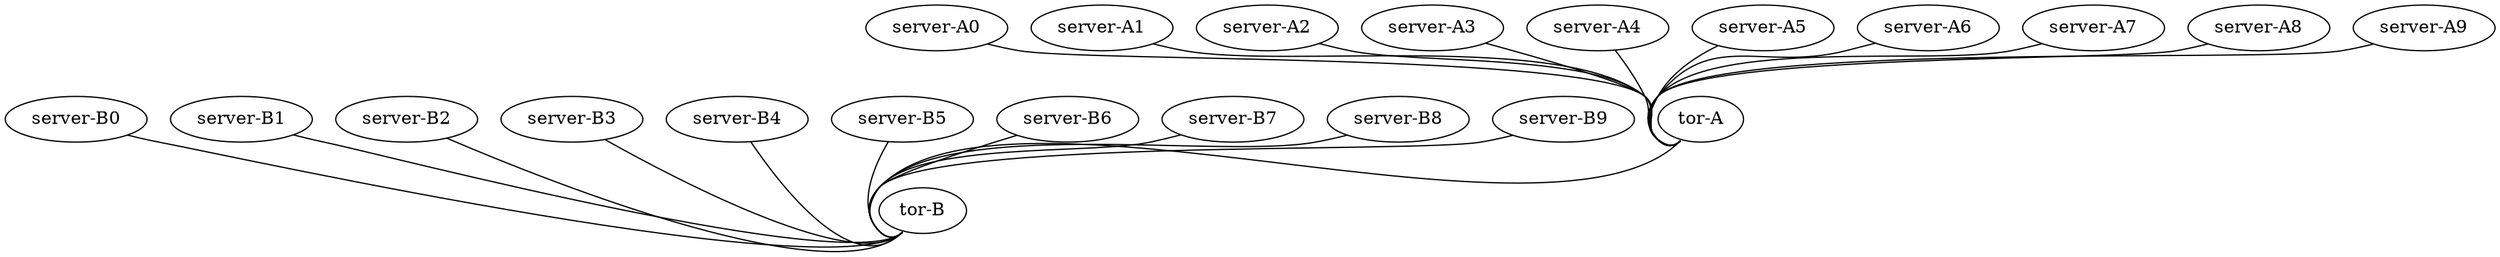 graph vx {
"tor-A" [function="leaf" vagrant="eth1" os="hashicorp/bionic64" version="1.0.282" memory="500" config="./helper_scripts/config_production_switch.sh" ]
"server-A0" [function="host" vagrant="eth3" os="hashicorp/bionic64" version="1.0.282" memory="500" config="./helper_scripts/config_production_server.sh" ]
"server-A1" [function="host" vagrant="eth3" os="hashicorp/bionic64" version="1.0.282" memory="500" config="./helper_scripts/config_production_server.sh" ]
"server-A2" [function="host" vagrant="eth3" os="hashicorp/bionic64" version="1.0.282" memory="500" config="./helper_scripts/config_production_server.sh" ]
"server-A3" [function="host" vagrant="eth3" os="hashicorp/bionic64" version="1.0.282" memory="500" config="./helper_scripts/config_production_server.sh" ]
"server-A4" [function="host" vagrant="eth3" os="hashicorp/bionic64" version="1.0.282" memory="500" config="./helper_scripts/config_production_server.sh" ]
"server-A5" [function="host" vagrant="eth3" os="hashicorp/bionic64" version="1.0.282" memory="500" config="./helper_scripts/config_production_server.sh" ]
"server-A6" [function="host" vagrant="eth3" os="hashicorp/bionic64" version="1.0.282" memory="500" config="./helper_scripts/config_production_server.sh" ]
"server-A7" [function="host" vagrant="eth3" os="hashicorp/bionic64" version="1.0.282" memory="500" config="./helper_scripts/config_production_server.sh" ]
"server-A8" [function="host" vagrant="eth3" os="hashicorp/bionic64" version="1.0.282" memory="500" config="./helper_scripts/config_production_server.sh" ]
"server-A9" [function="host" vagrant="eth3" os="hashicorp/bionic64" version="1.0.282" memory="500" config="./helper_scripts/config_production_server.sh" ]

"tor-B" [function="leaf" vagrant="eth1" os="hashicorp/bionic64" version="1.0.282" memory="500" config="./helper_scripts/config_production_switch.sh" ]
"server-B0" [function="host" vagrant="eth3" os="hashicorp/bionic64" version="1.0.282" memory="500" config="./helper_scripts/config_production_server.sh" ]
"server-B1" [function="host" vagrant="eth3" os="hashicorp/bionic64" version="1.0.282" memory="500" config="./helper_scripts/config_production_server.sh" ]
"server-B2" [function="host" vagrant="eth3" os="hashicorp/bionic64" version="1.0.282" memory="500" config="./helper_scripts/config_production_server.sh" ]
"server-B3" [function="host" vagrant="eth3" os="hashicorp/bionic64" version="1.0.282" memory="500" config="./helper_scripts/config_production_server.sh" ]
"server-B4" [function="host" vagrant="eth3" os="hashicorp/bionic64" version="1.0.282" memory="500" config="./helper_scripts/config_production_server.sh" ]
"server-B5" [function="host" vagrant="eth3" os="hashicorp/bionic64" version="1.0.282" memory="500" config="./helper_scripts/config_production_server.sh" ]
"server-B6" [function="host" vagrant="eth3" os="hashicorp/bionic64" version="1.0.282" memory="500" config="./helper_scripts/config_production_server.sh" ]
"server-B7" [function="host" vagrant="eth3" os="hashicorp/bionic64" version="1.0.282" memory="500" config="./helper_scripts/config_production_server.sh" ]
"server-B8" [function="host" vagrant="eth3" os="hashicorp/bionic64" version="1.0.282" memory="500" config="./helper_scripts/config_production_server.sh" ]
"server-B9" [function="host" vagrant="eth3" os="hashicorp/bionic64" version="1.0.282" memory="500" config="./helper_scripts/config_production_server.sh" ]

"tor-A":"swp50" -- "tor-B":"swp49"

"server-A0":"eth1" -- "tor-A":"swp1" [left_mac="00:01:00:11:11:01"]
"server-A1":"eth1" -- "tor-A":"swp2" [left_mac="00:01:00:22:22:02"]
"server-A2":"eth1" -- "tor-A":"swp3" [left_mac="00:01:00:33:33:03"]
"server-A3":"eth1" -- "tor-A":"swp4" [left_mac="00:01:00:44:44:04"]
"server-A4":"eth1" -- "tor-A":"swp5" [left_mac="00:01:00:55:55:05"]
"server-A5":"eth1" -- "tor-A":"swp6" [left_mac="00:01:00:66:66:06"]
"server-A6":"eth1" -- "tor-A":"swp7" [left_mac="00:01:00:77:77:07"]
"server-A7":"eth1" -- "tor-A":"swp8" [left_mac="00:01:00:88:88:08"]
"server-A8":"eth1" -- "tor-A":"swp9" [left_mac="00:01:00:99:99:09"]
"server-A9":"eth1" -- "tor-A":"swp10" [left_mac="00:01:00:1010:1010:010"]
"server-B0":"eth1" -- "tor-B":"swp1" [left_mac="00:02:00:11:11:01"]
"server-B1":"eth1" -- "tor-B":"swp2" [left_mac="00:02:00:22:22:02"]
"server-B2":"eth1" -- "tor-B":"swp3" [left_mac="00:02:00:33:33:03"]
"server-B3":"eth1" -- "tor-B":"swp4" [left_mac="00:02:00:44:44:04"]
"server-B4":"eth1" -- "tor-B":"swp5" [left_mac="00:02:00:55:55:05"]
"server-B5":"eth1" -- "tor-B":"swp6" [left_mac="00:02:00:66:66:06"]
"server-B6":"eth1" -- "tor-B":"swp7" [left_mac="00:02:00:77:77:07"]
"server-B7":"eth1" -- "tor-B":"swp8" [left_mac="00:02:00:88:88:08"]
"server-B8":"eth1" -- "tor-B":"swp9" [left_mac="00:02:00:99:99:09"]
"server-B9":"eth1" -- "tor-B":"swp10" [left_mac="00:02:00:1010:1010:010"]
}
